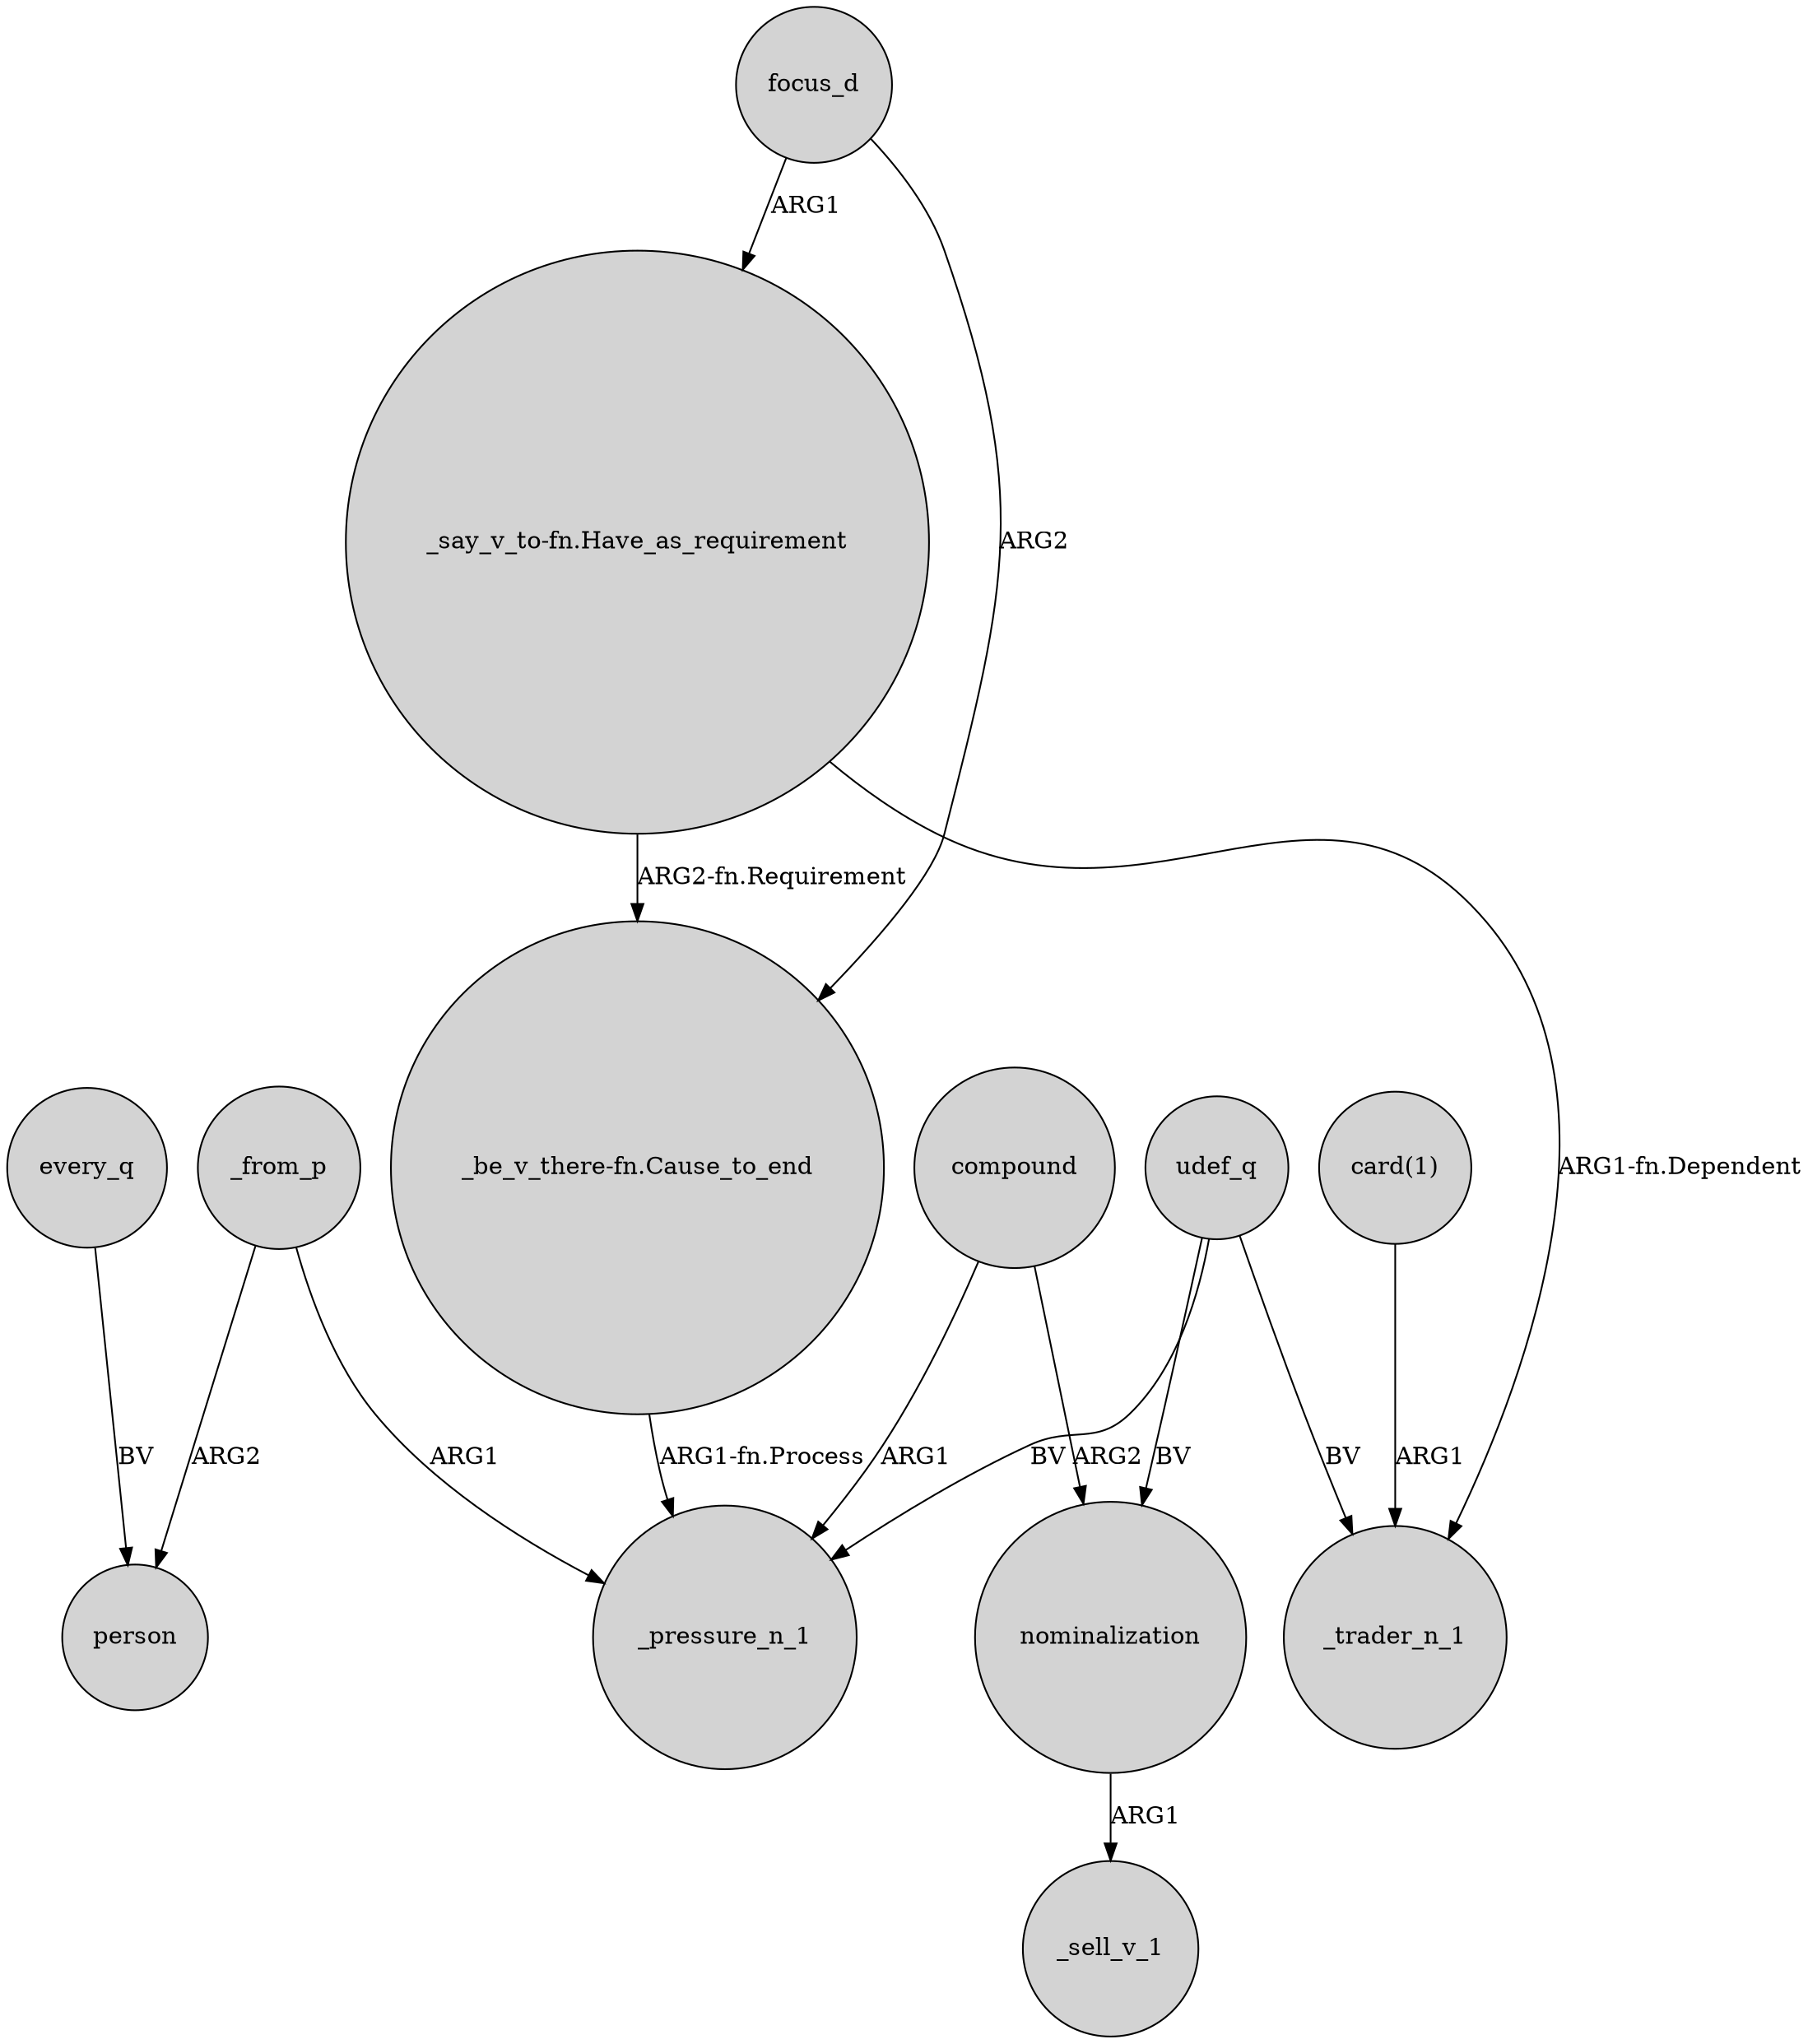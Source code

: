 digraph {
	node [shape=circle style=filled]
	_from_p -> _pressure_n_1 [label=ARG1]
	"card(1)" -> _trader_n_1 [label=ARG1]
	"_say_v_to-fn.Have_as_requirement" -> _trader_n_1 [label="ARG1-fn.Dependent"]
	every_q -> person [label=BV]
	compound -> _pressure_n_1 [label=ARG1]
	"_say_v_to-fn.Have_as_requirement" -> "_be_v_there-fn.Cause_to_end" [label="ARG2-fn.Requirement"]
	_from_p -> person [label=ARG2]
	focus_d -> "_be_v_there-fn.Cause_to_end" [label=ARG2]
	udef_q -> _pressure_n_1 [label=BV]
	compound -> nominalization [label=ARG2]
	focus_d -> "_say_v_to-fn.Have_as_requirement" [label=ARG1]
	"_be_v_there-fn.Cause_to_end" -> _pressure_n_1 [label="ARG1-fn.Process"]
	udef_q -> _trader_n_1 [label=BV]
	nominalization -> _sell_v_1 [label=ARG1]
	udef_q -> nominalization [label=BV]
}
